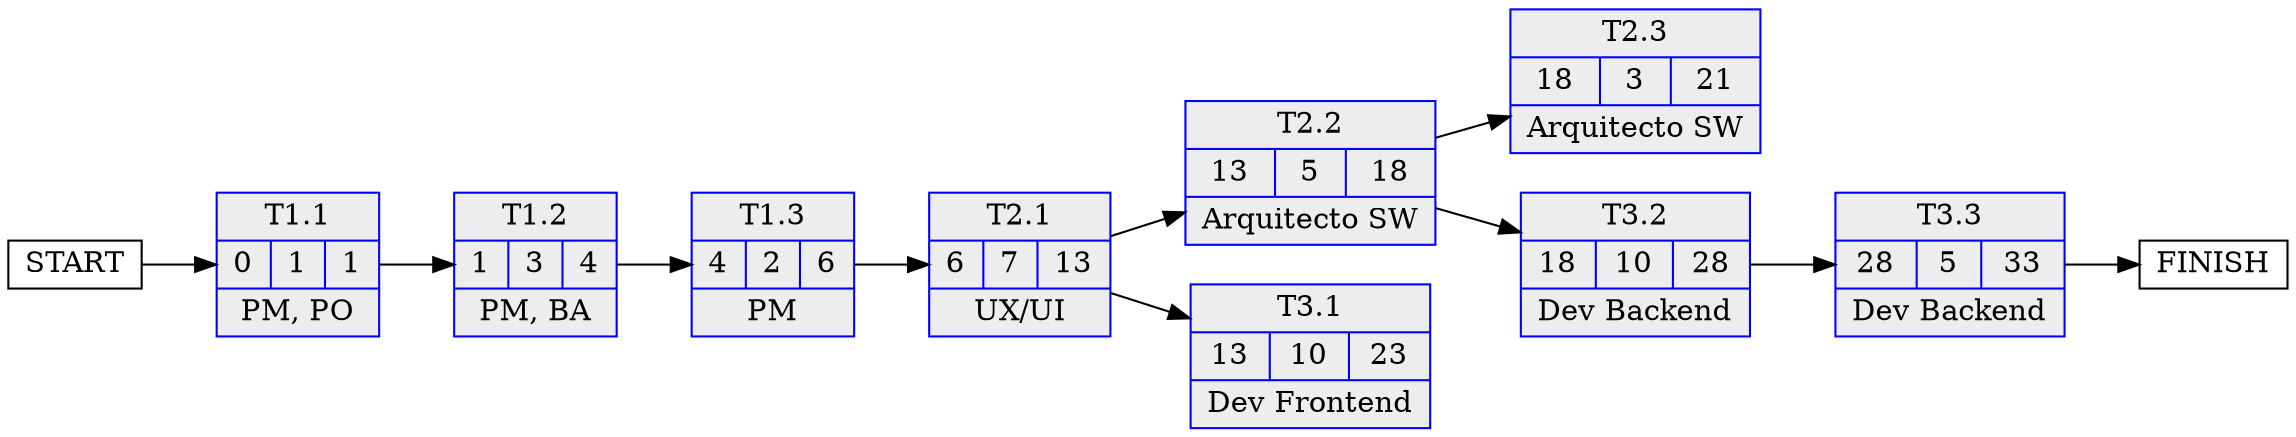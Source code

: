 digraph g {
	node [height=.1 shape=Mrecord]
	rankdir=LR
	node [shape=record]
	"T1.1" [label="<f0>T1.1 |{0|1|1}|<f2>PM, PO" color=blue fillcolor=grey93 style=filled]
	"T1.2" [label="<f0>T1.2 |{1|3|4}|<f2>PM, BA" color=blue fillcolor=grey93 style=filled]
	"T1.3" [label="<f0>T1.3 |{4|2|6}|<f2>PM" color=blue fillcolor=grey93 style=filled]
	"T2.1" [label="<f0>T2.1 |{6|7|13}|<f2>UX/UI" color=blue fillcolor=grey93 style=filled]
	"T2.2" [label="<f0>T2.2 |{13|5|18}|<f2>Arquitecto SW" color=blue fillcolor=grey93 style=filled]
	"T2.3" [label="<f0>T2.3 |{18|3|21}|<f2>Arquitecto SW" color=blue fillcolor=grey93 style=filled]
	"T3.1" [label="<f0>T3.1 |{13|10|23}|<f2>Dev Frontend" color=blue fillcolor=grey93 style=filled]
	"T3.2" [label="<f0>T3.2 |{18|10|28}|<f2>Dev Backend" color=blue fillcolor=grey93 style=filled]
	"T3.3" [label="<f0>T3.3 |{28|5|33}|<f2>Dev Backend" color=blue fillcolor=grey93 style=filled]
	START -> "T1.1"
	"T1.1" -> "T1.2"
	"T1.2" -> "T1.3"
	"T1.3" -> "T2.1"
	"T2.1" -> "T2.2"
	"T2.2" -> "T2.3"
	"T2.1" -> "T3.1"
	"T2.2" -> "T3.2"
	"T3.2" -> "T3.3"
	"T3.3" -> FINISH
}

